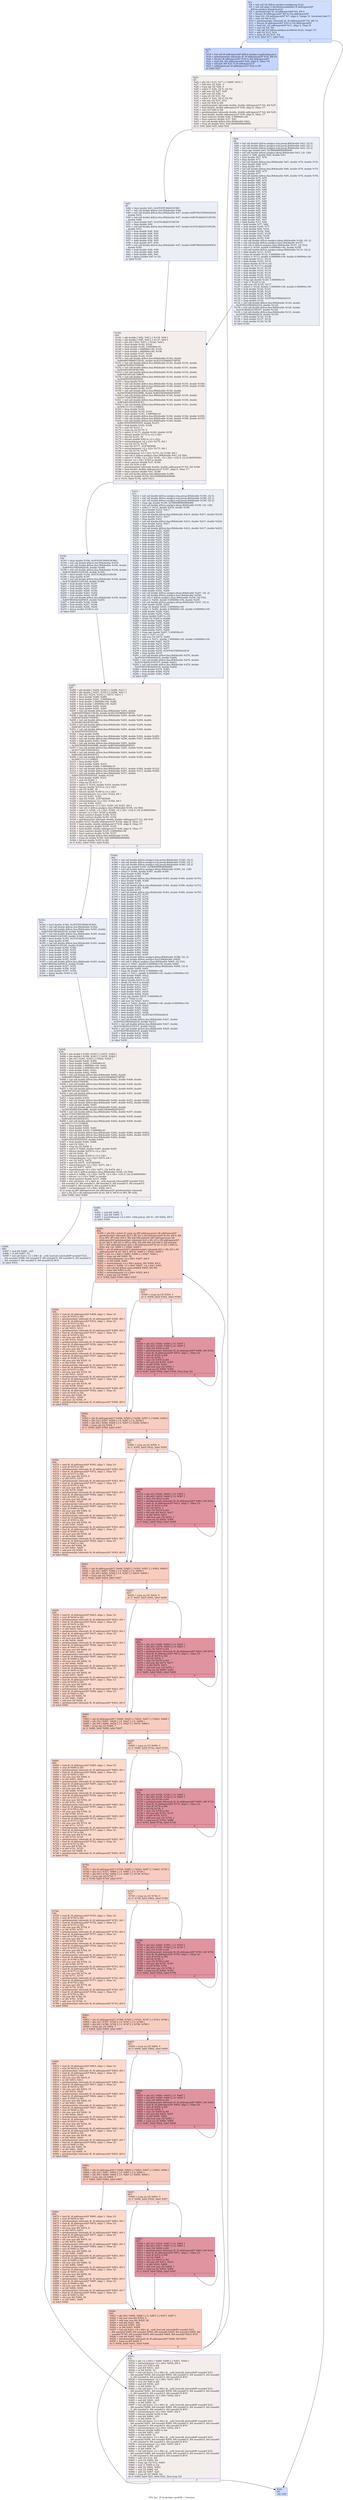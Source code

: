 digraph "CFG for '_Z13calculate_graPdS_i' function" {
	label="CFG for '_Z13calculate_graPdS_i' function";

	Node0x6262180 [shape=record,color="#3d50c3ff", style=filled, fillcolor="#93b5fe70",label="{%3:\l  %4 = tail call i32 @llvm.amdgcn.workgroup.id.x()\l  %5 = tail call align 4 dereferenceable(64) i8 addrspace(4)*\l... @llvm.amdgcn.dispatch.ptr()\l  %6 = getelementptr i8, i8 addrspace(4)* %5, i64 4\l  %7 = bitcast i8 addrspace(4)* %6 to i16 addrspace(4)*\l  %8 = load i16, i16 addrspace(4)* %7, align 4, !range !4, !invariant.load !5\l  %9 = zext i16 %8 to i32\l  %10 = getelementptr inbounds i8, i8 addrspace(4)* %5, i64 12\l  %11 = bitcast i8 addrspace(4)* %10 to i32 addrspace(4)*\l  %12 = load i32, i32 addrspace(4)* %11, align 4, !tbaa !6\l  %13 = mul i32 %4, %9\l  %14 = tail call i32 @llvm.amdgcn.workitem.id.x(), !range !15\l  %15 = add i32 %13, %14\l  %16 = icmp slt i32 %15, %2\l  br i1 %16, label %17, label %24\l|{<s0>T|<s1>F}}"];
	Node0x6262180:s0 -> Node0x6263ad0;
	Node0x6262180:s1 -> Node0x6264480;
	Node0x6263ad0 [shape=record,color="#3d50c3ff", style=filled, fillcolor="#7a9df870",label="{%17:\l17:                                               \l  %18 = tail call i8 addrspace(4)* @llvm.amdgcn.implicitarg.ptr()\l  %19 = getelementptr inbounds i8, i8 addrspace(4)* %18, i64 24\l  %20 = bitcast i8 addrspace(4)* %19 to i64 addrspace(4)*\l  %21 = load i64, i64 addrspace(4)* %20, align 8, !tbaa !16\l  %22 = inttoptr i64 %21 to i8 addrspace(1)*\l  %23 = addrspacecast i8 addrspace(1)* %22 to i8*\l  br label %25\l}"];
	Node0x6263ad0 -> Node0x6264b60;
	Node0x6264480 [shape=record,color="#3d50c3ff", style=filled, fillcolor="#93b5fe70",label="{%24:\l24:                                               \l  ret void\l}"];
	Node0x6264b60 [shape=record,color="#3d50c3ff", style=filled, fillcolor="#e3d9d370",label="{%25:\l25:                                               \l  %26 = phi i32 [ %15, %17 ], [ %968, %931 ]\l  %27 = add nsw i32 %26, -1\l  %28 = icmp sgt i32 %26, 0\l  %29 = select i1 %28, i32 0, i32 %2\l  %30 = add nsw i32 %27, %29\l  %31 = add nsw i32 %26, 1\l  %32 = icmp slt i32 %31, %2\l  %33 = select i1 %32, i32 0, i32 %2\l  %34 = sub nsw i32 %31, %33\l  %35 = sext i32 %30 to i64\l  %36 = getelementptr inbounds double, double addrspace(1)* %0, i64 %35\l  %37 = load double, double addrspace(1)* %36, align 8, !tbaa !17\l  %38 = sext i32 %26 to i64\l  %39 = getelementptr inbounds double, double addrspace(1)* %0, i64 %38\l  %40 = load double, double addrspace(1)* %39, align 8, !tbaa !17\l  %41 = fmul contract double %40, 2.000000e+00\l  %42 = fmul contract double %37, %41\l  %43 = tail call double @llvm.fabs.f64(double %42)\l  %44 = fcmp olt double %43, 0x41D0000000000000\l  br i1 %44, label %45, label %64\l|{<s0>T|<s1>F}}"];
	Node0x6264b60:s0 -> Node0x6266ca0;
	Node0x6264b60:s1 -> Node0x6266d30;
	Node0x6266ca0 [shape=record,color="#3d50c3ff", style=filled, fillcolor="#d1dae970",label="{%45:\l45:                                               \l  %46 = fmul double %43, 0x3FE45F306DC9C883\l  %47 = tail call double @llvm.rint.f64(double %46)\l  %48 = tail call double @llvm.fma.f64(double %47, double 0xBFF921FB54442D18,\l... double %43)\l  %49 = tail call double @llvm.fma.f64(double %47, double 0xBC91A62633145C00,\l... double %48)\l  %50 = fmul double %47, 0x3C91A62633145C00\l  %51 = fneg double %50\l  %52 = tail call double @llvm.fma.f64(double %47, double 0x3C91A62633145C00,\l... double %51)\l  %53 = fsub double %48, %50\l  %54 = fsub double %48, %53\l  %55 = fsub double %54, %50\l  %56 = fsub double %53, %49\l  %57 = fadd double %56, %55\l  %58 = fsub double %57, %52\l  %59 = tail call double @llvm.fma.f64(double %47, double 0xB97B839A252049C0,\l... double %58)\l  %60 = fadd double %49, %59\l  %61 = fsub double %60, %49\l  %62 = fsub double %59, %61\l  %63 = fptosi double %47 to i32\l  br label %140\l}"];
	Node0x6266ca0 -> Node0x6267ef0;
	Node0x6266d30 [shape=record,color="#3d50c3ff", style=filled, fillcolor="#d1dae970",label="{%64:\l64:                                               \l  %65 = tail call double @llvm.amdgcn.trig.preop.f64(double %43, i32 0)\l  %66 = tail call double @llvm.amdgcn.trig.preop.f64(double %43, i32 1)\l  %67 = tail call double @llvm.amdgcn.trig.preop.f64(double %43, i32 2)\l  %68 = fcmp oge double %43, 0x7B00000000000000\l  %69 = tail call double @llvm.amdgcn.ldexp.f64(double %43, i32 -128)\l  %70 = select i1 %68, double %69, double %43\l  %71 = fmul double %67, %70\l  %72 = fneg double %71\l  %73 = tail call double @llvm.fma.f64(double %67, double %70, double %72)\l  %74 = fmul double %66, %70\l  %75 = fneg double %74\l  %76 = tail call double @llvm.fma.f64(double %66, double %70, double %75)\l  %77 = fmul double %65, %70\l  %78 = fneg double %77\l  %79 = tail call double @llvm.fma.f64(double %65, double %70, double %78)\l  %80 = fadd double %74, %79\l  %81 = fsub double %80, %74\l  %82 = fsub double %80, %81\l  %83 = fsub double %79, %81\l  %84 = fsub double %74, %82\l  %85 = fadd double %83, %84\l  %86 = fadd double %71, %76\l  %87 = fsub double %86, %71\l  %88 = fsub double %86, %87\l  %89 = fsub double %76, %87\l  %90 = fsub double %71, %88\l  %91 = fadd double %89, %90\l  %92 = fadd double %86, %85\l  %93 = fsub double %92, %86\l  %94 = fsub double %92, %93\l  %95 = fsub double %85, %93\l  %96 = fsub double %86, %94\l  %97 = fadd double %95, %96\l  %98 = fadd double %91, %97\l  %99 = fadd double %73, %98\l  %100 = fadd double %77, %80\l  %101 = fsub double %100, %77\l  %102 = fsub double %80, %101\l  %103 = fadd double %102, %92\l  %104 = fsub double %103, %102\l  %105 = fsub double %92, %104\l  %106 = fadd double %105, %99\l  %107 = tail call double @llvm.amdgcn.ldexp.f64(double %100, i32 -2)\l  %108 = tail call double @llvm.amdgcn.fract.f64(double %107)\l  %109 = tail call i1 @llvm.amdgcn.class.f64(double %107, i32 516)\l  %110 = select i1 %109, double 0.000000e+00, double %108\l  %111 = tail call double @llvm.amdgcn.ldexp.f64(double %110, i32 2)\l  %112 = fadd double %111, %103\l  %113 = fcmp olt double %112, 0.000000e+00\l  %114 = select i1 %113, double 4.000000e+00, double 0.000000e+00\l  %115 = fadd double %111, %114\l  %116 = fadd double %103, %115\l  %117 = fptosi double %116 to i32\l  %118 = sitofp i32 %117 to double\l  %119 = fsub double %115, %118\l  %120 = fadd double %103, %119\l  %121 = fsub double %120, %119\l  %122 = fsub double %103, %121\l  %123 = fadd double %106, %122\l  %124 = fcmp oge double %120, 5.000000e-01\l  %125 = zext i1 %124 to i32\l  %126 = add nsw i32 %125, %117\l  %127 = select i1 %124, double 1.000000e+00, double 0.000000e+00\l  %128 = fsub double %120, %127\l  %129 = fadd double %128, %123\l  %130 = fsub double %129, %128\l  %131 = fsub double %123, %130\l  %132 = fmul double %129, 0x3FF921FB54442D18\l  %133 = fneg double %132\l  %134 = tail call double @llvm.fma.f64(double %129, double\l... 0x3FF921FB54442D18, double %133)\l  %135 = tail call double @llvm.fma.f64(double %129, double\l... 0x3C91A62633145C07, double %134)\l  %136 = tail call double @llvm.fma.f64(double %131, double\l... 0x3FF921FB54442D18, double %135)\l  %137 = fadd double %132, %136\l  %138 = fsub double %137, %132\l  %139 = fsub double %136, %138\l  br label %140\l}"];
	Node0x6266d30 -> Node0x6267ef0;
	Node0x6267ef0 [shape=record,color="#3d50c3ff", style=filled, fillcolor="#e3d9d370",label="{%140:\l140:                                              \l  %141 = phi double [ %62, %45 ], [ %139, %64 ]\l  %142 = phi double [ %60, %45 ], [ %137, %64 ]\l  %143 = phi i32 [ %63, %45 ], [ %126, %64 ]\l  %144 = fmul double %142, %142\l  %145 = fmul double %144, 5.000000e-01\l  %146 = fsub double 1.000000e+00, %145\l  %147 = fsub double 1.000000e+00, %146\l  %148 = fsub double %147, %145\l  %149 = fmul double %144, %144\l  %150 = tail call double @llvm.fma.f64(double %144, double\l... 0xBDA907DB46CC5E42, double 0x3E21EEB69037AB78)\l  %151 = tail call double @llvm.fma.f64(double %144, double %150, double\l... 0xBE927E4FA17F65F6)\l  %152 = tail call double @llvm.fma.f64(double %144, double %151, double\l... 0x3EFA01A019F4EC90)\l  %153 = tail call double @llvm.fma.f64(double %144, double %152, double\l... 0xBF56C16C16C16967)\l  %154 = tail call double @llvm.fma.f64(double %144, double %153, double\l... 0x3FA5555555555555)\l  %155 = fneg double %141\l  %156 = tail call double @llvm.fma.f64(double %142, double %155, double %148)\l  %157 = tail call double @llvm.fma.f64(double %149, double %154, double %156)\l  %158 = fadd double %146, %157\l  %159 = tail call double @llvm.fma.f64(double %144, double\l... 0x3DE5E0B2F9A43BB8, double 0xBE5AE600B42FDFA7)\l  %160 = tail call double @llvm.fma.f64(double %144, double %159, double\l... 0x3EC71DE3796CDE01)\l  %161 = tail call double @llvm.fma.f64(double %144, double %160, double\l... 0xBF2A01A019E83E5C)\l  %162 = tail call double @llvm.fma.f64(double %144, double %161, double\l... 0x3F81111111110BB3)\l  %163 = fneg double %144\l  %164 = fmul double %142, %163\l  %165 = fmul double %141, 5.000000e-01\l  %166 = tail call double @llvm.fma.f64(double %164, double %162, double %165)\l  %167 = tail call double @llvm.fma.f64(double %144, double %166, double %155)\l  %168 = tail call double @llvm.fma.f64(double %164, double\l... 0xBFC5555555555555, double %167)\l  %169 = fsub double %142, %168\l  %170 = and i32 %143, 1\l  %171 = icmp eq i32 %170, 0\l  %172 = select i1 %171, double %169, double %158\l  %173 = bitcast double %172 to \<2 x i32\>\l  %174 = shl i32 %143, 30\l  %175 = bitcast double %42 to \<2 x i32\>\l  %176 = extractelement \<2 x i32\> %175, i64 1\l  %177 = xor i32 %174, %176\l  %178 = and i32 %177, -2147483648\l  %179 = extractelement \<2 x i32\> %173, i64 1\l  %180 = xor i32 %179, %178\l  %181 = insertelement \<2 x i32\> %173, i32 %180, i64 1\l  %182 = tail call i1 @llvm.amdgcn.class.f64(double %43, i32 504)\l  %183 = select i1 %182, \<2 x i32\> %181, \<2 x i32\> \<i32 0, i32 2146959360\>\l  %184 = bitcast \<2 x i32\> %183 to double\l  %185 = fmul contract double %37, %184\l  %186 = sext i32 %34 to i64\l  %187 = getelementptr inbounds double, double addrspace(1)* %0, i64 %186\l  %188 = load double, double addrspace(1)* %187, align 8, !tbaa !17\l  %189 = fmul contract double %41, %188\l  %190 = tail call double @llvm.fabs.f64(double %189)\l  %191 = fcmp olt double %190, 0x41D0000000000000\l  br i1 %191, label %192, label %211\l|{<s0>T|<s1>F}}"];
	Node0x6267ef0:s0 -> Node0x626efa0;
	Node0x6267ef0:s1 -> Node0x626f030;
	Node0x626efa0 [shape=record,color="#3d50c3ff", style=filled, fillcolor="#d1dae970",label="{%192:\l192:                                              \l  %193 = fmul double %190, 0x3FE45F306DC9C883\l  %194 = tail call double @llvm.rint.f64(double %193)\l  %195 = tail call double @llvm.fma.f64(double %194, double\l... 0xBFF921FB54442D18, double %190)\l  %196 = tail call double @llvm.fma.f64(double %194, double\l... 0xBC91A62633145C00, double %195)\l  %197 = fmul double %194, 0x3C91A62633145C00\l  %198 = fneg double %197\l  %199 = tail call double @llvm.fma.f64(double %194, double\l... 0x3C91A62633145C00, double %198)\l  %200 = fsub double %195, %197\l  %201 = fsub double %195, %200\l  %202 = fsub double %201, %197\l  %203 = fsub double %200, %196\l  %204 = fadd double %203, %202\l  %205 = fsub double %204, %199\l  %206 = tail call double @llvm.fma.f64(double %194, double\l... 0xB97B839A252049C0, double %205)\l  %207 = fadd double %196, %206\l  %208 = fsub double %207, %196\l  %209 = fsub double %206, %208\l  %210 = fptosi double %194 to i32\l  br label %287\l}"];
	Node0x626efa0 -> Node0x626fe30;
	Node0x626f030 [shape=record,color="#3d50c3ff", style=filled, fillcolor="#d1dae970",label="{%211:\l211:                                              \l  %212 = tail call double @llvm.amdgcn.trig.preop.f64(double %190, i32 0)\l  %213 = tail call double @llvm.amdgcn.trig.preop.f64(double %190, i32 1)\l  %214 = tail call double @llvm.amdgcn.trig.preop.f64(double %190, i32 2)\l  %215 = fcmp oge double %190, 0x7B00000000000000\l  %216 = tail call double @llvm.amdgcn.ldexp.f64(double %190, i32 -128)\l  %217 = select i1 %215, double %216, double %190\l  %218 = fmul double %214, %217\l  %219 = fneg double %218\l  %220 = tail call double @llvm.fma.f64(double %214, double %217, double %219)\l  %221 = fmul double %213, %217\l  %222 = fneg double %221\l  %223 = tail call double @llvm.fma.f64(double %213, double %217, double %222)\l  %224 = fmul double %212, %217\l  %225 = fneg double %224\l  %226 = tail call double @llvm.fma.f64(double %212, double %217, double %225)\l  %227 = fadd double %221, %226\l  %228 = fsub double %227, %221\l  %229 = fsub double %227, %228\l  %230 = fsub double %226, %228\l  %231 = fsub double %221, %229\l  %232 = fadd double %230, %231\l  %233 = fadd double %218, %223\l  %234 = fsub double %233, %218\l  %235 = fsub double %233, %234\l  %236 = fsub double %223, %234\l  %237 = fsub double %218, %235\l  %238 = fadd double %236, %237\l  %239 = fadd double %233, %232\l  %240 = fsub double %239, %233\l  %241 = fsub double %239, %240\l  %242 = fsub double %232, %240\l  %243 = fsub double %233, %241\l  %244 = fadd double %242, %243\l  %245 = fadd double %238, %244\l  %246 = fadd double %220, %245\l  %247 = fadd double %224, %227\l  %248 = fsub double %247, %224\l  %249 = fsub double %227, %248\l  %250 = fadd double %249, %239\l  %251 = fsub double %250, %249\l  %252 = fsub double %239, %251\l  %253 = fadd double %252, %246\l  %254 = tail call double @llvm.amdgcn.ldexp.f64(double %247, i32 -2)\l  %255 = tail call double @llvm.amdgcn.fract.f64(double %254)\l  %256 = tail call i1 @llvm.amdgcn.class.f64(double %254, i32 516)\l  %257 = select i1 %256, double 0.000000e+00, double %255\l  %258 = tail call double @llvm.amdgcn.ldexp.f64(double %257, i32 2)\l  %259 = fadd double %258, %250\l  %260 = fcmp olt double %259, 0.000000e+00\l  %261 = select i1 %260, double 4.000000e+00, double 0.000000e+00\l  %262 = fadd double %258, %261\l  %263 = fadd double %250, %262\l  %264 = fptosi double %263 to i32\l  %265 = sitofp i32 %264 to double\l  %266 = fsub double %262, %265\l  %267 = fadd double %250, %266\l  %268 = fsub double %267, %266\l  %269 = fsub double %250, %268\l  %270 = fadd double %253, %269\l  %271 = fcmp oge double %267, 5.000000e-01\l  %272 = zext i1 %271 to i32\l  %273 = add nsw i32 %272, %264\l  %274 = select i1 %271, double 1.000000e+00, double 0.000000e+00\l  %275 = fsub double %267, %274\l  %276 = fadd double %275, %270\l  %277 = fsub double %276, %275\l  %278 = fsub double %270, %277\l  %279 = fmul double %276, 0x3FF921FB54442D18\l  %280 = fneg double %279\l  %281 = tail call double @llvm.fma.f64(double %276, double\l... 0x3FF921FB54442D18, double %280)\l  %282 = tail call double @llvm.fma.f64(double %276, double\l... 0x3C91A62633145C07, double %281)\l  %283 = tail call double @llvm.fma.f64(double %278, double\l... 0x3FF921FB54442D18, double %282)\l  %284 = fadd double %279, %283\l  %285 = fsub double %284, %279\l  %286 = fsub double %283, %285\l  br label %287\l}"];
	Node0x626f030 -> Node0x626fe30;
	Node0x626fe30 [shape=record,color="#3d50c3ff", style=filled, fillcolor="#e3d9d370",label="{%287:\l287:                                              \l  %288 = phi double [ %209, %192 ], [ %286, %211 ]\l  %289 = phi double [ %207, %192 ], [ %284, %211 ]\l  %290 = phi i32 [ %210, %192 ], [ %273, %211 ]\l  %291 = fmul double %289, %289\l  %292 = fmul double %291, 5.000000e-01\l  %293 = fsub double 1.000000e+00, %292\l  %294 = fsub double 1.000000e+00, %293\l  %295 = fsub double %294, %292\l  %296 = fmul double %291, %291\l  %297 = tail call double @llvm.fma.f64(double %291, double\l... 0xBDA907DB46CC5E42, double 0x3E21EEB69037AB78)\l  %298 = tail call double @llvm.fma.f64(double %291, double %297, double\l... 0xBE927E4FA17F65F6)\l  %299 = tail call double @llvm.fma.f64(double %291, double %298, double\l... 0x3EFA01A019F4EC90)\l  %300 = tail call double @llvm.fma.f64(double %291, double %299, double\l... 0xBF56C16C16C16967)\l  %301 = tail call double @llvm.fma.f64(double %291, double %300, double\l... 0x3FA5555555555555)\l  %302 = fneg double %288\l  %303 = tail call double @llvm.fma.f64(double %289, double %302, double %295)\l  %304 = tail call double @llvm.fma.f64(double %296, double %301, double %303)\l  %305 = fadd double %293, %304\l  %306 = tail call double @llvm.fma.f64(double %291, double\l... 0x3DE5E0B2F9A43BB8, double 0xBE5AE600B42FDFA7)\l  %307 = tail call double @llvm.fma.f64(double %291, double %306, double\l... 0x3EC71DE3796CDE01)\l  %308 = tail call double @llvm.fma.f64(double %291, double %307, double\l... 0xBF2A01A019E83E5C)\l  %309 = tail call double @llvm.fma.f64(double %291, double %308, double\l... 0x3F81111111110BB3)\l  %310 = fneg double %291\l  %311 = fmul double %289, %310\l  %312 = fmul double %288, 5.000000e-01\l  %313 = tail call double @llvm.fma.f64(double %311, double %309, double %312)\l  %314 = tail call double @llvm.fma.f64(double %291, double %313, double %302)\l  %315 = tail call double @llvm.fma.f64(double %311, double\l... 0xBFC5555555555555, double %314)\l  %316 = fsub double %289, %315\l  %317 = and i32 %290, 1\l  %318 = icmp eq i32 %317, 0\l  %319 = select i1 %318, double %316, double %305\l  %320 = bitcast double %319 to \<2 x i32\>\l  %321 = shl i32 %290, 30\l  %322 = bitcast double %189 to \<2 x i32\>\l  %323 = extractelement \<2 x i32\> %322, i64 1\l  %324 = xor i32 %321, %323\l  %325 = and i32 %324, -2147483648\l  %326 = extractelement \<2 x i32\> %320, i64 1\l  %327 = xor i32 %326, %325\l  %328 = insertelement \<2 x i32\> %320, i32 %327, i64 1\l  %329 = tail call i1 @llvm.amdgcn.class.f64(double %190, i32 504)\l  %330 = select i1 %329, \<2 x i32\> %328, \<2 x i32\> \<i32 0, i32 2146959360\>\l  %331 = bitcast \<2 x i32\> %330 to double\l  %332 = fmul contract double %188, %331\l  %333 = fadd contract double %185, %332\l  %334 = getelementptr inbounds double, double addrspace(1)* %1, i64 %38\l  store double %333, double addrspace(1)* %334, align 8, !tbaa !17\l  %335 = load double, double addrspace(1)* %39, align 8, !tbaa !17\l  %336 = fmul contract double %335, %335\l  %337 = load double, double addrspace(1)* %36, align 8, !tbaa !17\l  %338 = fmul contract double %335, 2.000000e+00\l  %339 = fmul contract double %338, %337\l  %340 = tail call double @llvm.fabs.f64(double %339)\l  %341 = fcmp olt double %340, 0x41D0000000000000\l  %342 = bitcast double %333 to i64\l  br i1 %341, label %343, label %362\l|{<s0>T|<s1>F}}"];
	Node0x626fe30:s0 -> Node0x6276250;
	Node0x626fe30:s1 -> Node0x62762a0;
	Node0x6276250 [shape=record,color="#3d50c3ff", style=filled, fillcolor="#d1dae970",label="{%343:\l343:                                              \l  %344 = fmul double %340, 0x3FE45F306DC9C883\l  %345 = tail call double @llvm.rint.f64(double %344)\l  %346 = tail call double @llvm.fma.f64(double %345, double\l... 0xBFF921FB54442D18, double %340)\l  %347 = tail call double @llvm.fma.f64(double %345, double\l... 0xBC91A62633145C00, double %346)\l  %348 = fmul double %345, 0x3C91A62633145C00\l  %349 = fneg double %348\l  %350 = tail call double @llvm.fma.f64(double %345, double\l... 0x3C91A62633145C00, double %349)\l  %351 = fsub double %346, %348\l  %352 = fsub double %346, %351\l  %353 = fsub double %352, %348\l  %354 = fsub double %351, %347\l  %355 = fadd double %354, %353\l  %356 = fsub double %355, %350\l  %357 = tail call double @llvm.fma.f64(double %345, double\l... 0xB97B839A252049C0, double %356)\l  %358 = fadd double %347, %357\l  %359 = fsub double %358, %347\l  %360 = fsub double %357, %359\l  %361 = fptosi double %345 to i32\l  br label %438\l}"];
	Node0x6276250 -> Node0x6277060;
	Node0x62762a0 [shape=record,color="#3d50c3ff", style=filled, fillcolor="#d1dae970",label="{%362:\l362:                                              \l  %363 = tail call double @llvm.amdgcn.trig.preop.f64(double %340, i32 0)\l  %364 = tail call double @llvm.amdgcn.trig.preop.f64(double %340, i32 1)\l  %365 = tail call double @llvm.amdgcn.trig.preop.f64(double %340, i32 2)\l  %366 = fcmp oge double %340, 0x7B00000000000000\l  %367 = tail call double @llvm.amdgcn.ldexp.f64(double %340, i32 -128)\l  %368 = select i1 %366, double %367, double %340\l  %369 = fmul double %365, %368\l  %370 = fneg double %369\l  %371 = tail call double @llvm.fma.f64(double %365, double %368, double %370)\l  %372 = fmul double %364, %368\l  %373 = fneg double %372\l  %374 = tail call double @llvm.fma.f64(double %364, double %368, double %373)\l  %375 = fmul double %363, %368\l  %376 = fneg double %375\l  %377 = tail call double @llvm.fma.f64(double %363, double %368, double %376)\l  %378 = fadd double %372, %377\l  %379 = fsub double %378, %372\l  %380 = fsub double %378, %379\l  %381 = fsub double %377, %379\l  %382 = fsub double %372, %380\l  %383 = fadd double %381, %382\l  %384 = fadd double %369, %374\l  %385 = fsub double %384, %369\l  %386 = fsub double %384, %385\l  %387 = fsub double %374, %385\l  %388 = fsub double %369, %386\l  %389 = fadd double %387, %388\l  %390 = fadd double %384, %383\l  %391 = fsub double %390, %384\l  %392 = fsub double %390, %391\l  %393 = fsub double %383, %391\l  %394 = fsub double %384, %392\l  %395 = fadd double %393, %394\l  %396 = fadd double %389, %395\l  %397 = fadd double %371, %396\l  %398 = fadd double %375, %378\l  %399 = fsub double %398, %375\l  %400 = fsub double %378, %399\l  %401 = fadd double %400, %390\l  %402 = fsub double %401, %400\l  %403 = fsub double %390, %402\l  %404 = fadd double %403, %397\l  %405 = tail call double @llvm.amdgcn.ldexp.f64(double %398, i32 -2)\l  %406 = tail call double @llvm.amdgcn.fract.f64(double %405)\l  %407 = tail call i1 @llvm.amdgcn.class.f64(double %405, i32 516)\l  %408 = select i1 %407, double 0.000000e+00, double %406\l  %409 = tail call double @llvm.amdgcn.ldexp.f64(double %408, i32 2)\l  %410 = fadd double %409, %401\l  %411 = fcmp olt double %410, 0.000000e+00\l  %412 = select i1 %411, double 4.000000e+00, double 0.000000e+00\l  %413 = fadd double %409, %412\l  %414 = fadd double %401, %413\l  %415 = fptosi double %414 to i32\l  %416 = sitofp i32 %415 to double\l  %417 = fsub double %413, %416\l  %418 = fadd double %401, %417\l  %419 = fsub double %418, %417\l  %420 = fsub double %401, %419\l  %421 = fadd double %404, %420\l  %422 = fcmp oge double %418, 5.000000e-01\l  %423 = zext i1 %422 to i32\l  %424 = add nsw i32 %423, %415\l  %425 = select i1 %422, double 1.000000e+00, double 0.000000e+00\l  %426 = fsub double %418, %425\l  %427 = fadd double %426, %421\l  %428 = fsub double %427, %426\l  %429 = fsub double %421, %428\l  %430 = fmul double %427, 0x3FF921FB54442D18\l  %431 = fneg double %430\l  %432 = tail call double @llvm.fma.f64(double %427, double\l... 0x3FF921FB54442D18, double %431)\l  %433 = tail call double @llvm.fma.f64(double %427, double\l... 0x3C91A62633145C07, double %432)\l  %434 = tail call double @llvm.fma.f64(double %429, double\l... 0x3FF921FB54442D18, double %433)\l  %435 = fadd double %430, %434\l  %436 = fsub double %435, %430\l  %437 = fsub double %434, %436\l  br label %438\l}"];
	Node0x62762a0 -> Node0x6277060;
	Node0x6277060 [shape=record,color="#3d50c3ff", style=filled, fillcolor="#e3d9d370",label="{%438:\l438:                                              \l  %439 = phi double [ %360, %343 ], [ %437, %362 ]\l  %440 = phi double [ %358, %343 ], [ %435, %362 ]\l  %441 = phi i32 [ %361, %343 ], [ %424, %362 ]\l  %442 = fmul double %440, %440\l  %443 = fmul double %442, 5.000000e-01\l  %444 = fsub double 1.000000e+00, %443\l  %445 = fsub double 1.000000e+00, %444\l  %446 = fsub double %445, %443\l  %447 = fmul double %442, %442\l  %448 = tail call double @llvm.fma.f64(double %442, double\l... 0xBDA907DB46CC5E42, double 0x3E21EEB69037AB78)\l  %449 = tail call double @llvm.fma.f64(double %442, double %448, double\l... 0xBE927E4FA17F65F6)\l  %450 = tail call double @llvm.fma.f64(double %442, double %449, double\l... 0x3EFA01A019F4EC90)\l  %451 = tail call double @llvm.fma.f64(double %442, double %450, double\l... 0xBF56C16C16C16967)\l  %452 = tail call double @llvm.fma.f64(double %442, double %451, double\l... 0x3FA5555555555555)\l  %453 = fneg double %439\l  %454 = tail call double @llvm.fma.f64(double %440, double %453, double %446)\l  %455 = tail call double @llvm.fma.f64(double %447, double %452, double %454)\l  %456 = fadd double %444, %455\l  %457 = tail call double @llvm.fma.f64(double %442, double\l... 0x3DE5E0B2F9A43BB8, double 0xBE5AE600B42FDFA7)\l  %458 = tail call double @llvm.fma.f64(double %442, double %457, double\l... 0x3EC71DE3796CDE01)\l  %459 = tail call double @llvm.fma.f64(double %442, double %458, double\l... 0xBF2A01A019E83E5C)\l  %460 = tail call double @llvm.fma.f64(double %442, double %459, double\l... 0x3F81111111110BB3)\l  %461 = fneg double %442\l  %462 = fmul double %440, %461\l  %463 = fmul double %439, 5.000000e-01\l  %464 = tail call double @llvm.fma.f64(double %462, double %460, double %463)\l  %465 = tail call double @llvm.fma.f64(double %442, double %464, double %453)\l  %466 = tail call double @llvm.fma.f64(double %462, double\l... 0xBFC5555555555555, double %465)\l  %467 = fsub double %440, %466\l  %468 = and i32 %441, 1\l  %469 = icmp eq i32 %468, 0\l  %470 = select i1 %469, double %467, double %456\l  %471 = bitcast double %470 to \<2 x i32\>\l  %472 = shl i32 %441, 30\l  %473 = bitcast double %339 to \<2 x i32\>\l  %474 = extractelement \<2 x i32\> %473, i64 1\l  %475 = xor i32 %472, %474\l  %476 = and i32 %475, -2147483648\l  %477 = extractelement \<2 x i32\> %471, i64 1\l  %478 = xor i32 %477, %476\l  %479 = insertelement \<2 x i32\> %471, i32 %478, i64 1\l  %480 = tail call i1 @llvm.amdgcn.class.f64(double %340, i32 504)\l  %481 = select i1 %480, \<2 x i32\> %479, \<2 x i32\> \<i32 0, i32 2146959360\>\l  %482 = bitcast \<2 x i32\> %481 to double\l  %483 = fmul contract double %337, %482\l  %484 = tail call fastcc \<2 x i64\> @__ockl_hostcall_internal(i8* noundef %23,\l... i64 noundef 33, i64 noundef 0, i64 noundef 0, i64 noundef 0, i64 noundef 0,\l... i64 noundef 0, i64 noundef 0, i64 noundef 0) #10\l  %485 = extractelement \<2 x i64\> %484, i64 0\l  br i1 icmp eq (i8* addrspacecast (i8 addrspace(4)* getelementptr inbounds\l... ([23 x i8], [23 x i8] addrspace(4)* @.str, i64 0, i64 0) to i8*), i8* null),\l... label %486, label %490\l|{<s0>T|<s1>F}}"];
	Node0x6277060:s0 -> Node0x627c700;
	Node0x6277060:s1 -> Node0x627d0f0;
	Node0x627c700 [shape=record,color="#3d50c3ff", style=filled, fillcolor="#d1dae970",label="{%486:\l486:                                              \l  %487 = and i64 %485, -225\l  %488 = or i64 %487, 32\l  %489 = tail call fastcc \<2 x i64\> @__ockl_hostcall_internal(i8* noundef %23,\l... i64 noundef %488, i64 noundef 0, i64 noundef 0, i64 noundef 0, i64 noundef 0,\l... i64 noundef 0, i64 noundef 0, i64 noundef 0) #10\l  br label %931\l}"];
	Node0x627c700 -> Node0x6264cb0;
	Node0x627d0f0 [shape=record,color="#3d50c3ff", style=filled, fillcolor="#d1dae970",label="{%490:\l490:                                              \l  %491 = and i64 %485, 2\l  %492 = and i64 %485, -3\l  %493 = insertelement \<2 x i64\> \<i64 poison, i64 0\>, i64 %492, i64 0\l  br label %494\l}"];
	Node0x627d0f0 -> Node0x627dec0;
	Node0x627dec0 [shape=record,color="#3d50c3ff", style=filled, fillcolor="#f08b6e70",label="{%494:\l494:                                              \l  %495 = phi i64 [ select (i1 icmp eq (i8* addrspacecast (i8 addrspace(4)*\l... getelementptr inbounds ([23 x i8], [23 x i8] addrspace(4)* @.str, i64 0, i64\l... 0) to i8*), i8* null), i64 0, i64 add (i64 ptrtoint (i8* addrspacecast (i8\l... addrspace(4)* getelementptr inbounds ([23 x i8], [23 x i8] addrspace(4)*\l... @.str, i64 0, i64 22) to i8*) to i64), i64 add (i64 sub (i64 0, i64 ptrtoint\l... ([23 x i8]* addrspacecast ([23 x i8] addrspace(4)* @.str to [23 x i8]*) to\l... i64)), i64 1))), %490 ], [ %928, %920 ]\l  %496 = phi i8 addrspace(4)* [ getelementptr inbounds ([23 x i8], [23 x i8]\l... addrspace(4)* @.str, i64 0, i64 0), %490 ], [ %929, %920 ]\l  %497 = phi \<2 x i64\> [ %493, %490 ], [ %927, %920 ]\l  %498 = icmp ugt i64 %495, 56\l  %499 = extractelement \<2 x i64\> %497, i64 0\l  %500 = or i64 %499, %491\l  %501 = insertelement \<2 x i64\> poison, i64 %500, i64 0\l  %502 = select i1 %498, \<2 x i64\> %497, \<2 x i64\> %501\l  %503 = tail call i64 @llvm.umin.i64(i64 %495, i64 56)\l  %504 = trunc i64 %503 to i32\l  %505 = extractelement \<2 x i64\> %502, i64 0\l  %506 = icmp ugt i32 %504, 7\l  br i1 %506, label %509, label %507\l|{<s0>T|<s1>F}}"];
	Node0x627dec0:s0 -> Node0x627ee00;
	Node0x627dec0:s1 -> Node0x627ee90;
	Node0x627ee90 [shape=record,color="#3d50c3ff", style=filled, fillcolor="#f7a88970",label="{%507:\l507:                                              \l  %508 = icmp eq i32 %504, 0\l  br i1 %508, label %562, label %549\l|{<s0>T|<s1>F}}"];
	Node0x627ee90:s0 -> Node0x627f060;
	Node0x627ee90:s1 -> Node0x627f0b0;
	Node0x627ee00 [shape=record,color="#3d50c3ff", style=filled, fillcolor="#f7a88970",label="{%509:\l509:                                              \l  %510 = load i8, i8 addrspace(4)* %496, align 1, !tbaa !21\l  %511 = zext i8 %510 to i64\l  %512 = getelementptr inbounds i8, i8 addrspace(4)* %496, i64 1\l  %513 = load i8, i8 addrspace(4)* %512, align 1, !tbaa !21\l  %514 = zext i8 %513 to i64\l  %515 = shl nuw nsw i64 %514, 8\l  %516 = or i64 %515, %511\l  %517 = getelementptr inbounds i8, i8 addrspace(4)* %496, i64 2\l  %518 = load i8, i8 addrspace(4)* %517, align 1, !tbaa !21\l  %519 = zext i8 %518 to i64\l  %520 = shl nuw nsw i64 %519, 16\l  %521 = or i64 %516, %520\l  %522 = getelementptr inbounds i8, i8 addrspace(4)* %496, i64 3\l  %523 = load i8, i8 addrspace(4)* %522, align 1, !tbaa !21\l  %524 = zext i8 %523 to i64\l  %525 = shl nuw nsw i64 %524, 24\l  %526 = or i64 %521, %525\l  %527 = getelementptr inbounds i8, i8 addrspace(4)* %496, i64 4\l  %528 = load i8, i8 addrspace(4)* %527, align 1, !tbaa !21\l  %529 = zext i8 %528 to i64\l  %530 = shl nuw nsw i64 %529, 32\l  %531 = or i64 %526, %530\l  %532 = getelementptr inbounds i8, i8 addrspace(4)* %496, i64 5\l  %533 = load i8, i8 addrspace(4)* %532, align 1, !tbaa !21\l  %534 = zext i8 %533 to i64\l  %535 = shl nuw nsw i64 %534, 40\l  %536 = or i64 %531, %535\l  %537 = getelementptr inbounds i8, i8 addrspace(4)* %496, i64 6\l  %538 = load i8, i8 addrspace(4)* %537, align 1, !tbaa !21\l  %539 = zext i8 %538 to i64\l  %540 = shl nuw nsw i64 %539, 48\l  %541 = or i64 %536, %540\l  %542 = getelementptr inbounds i8, i8 addrspace(4)* %496, i64 7\l  %543 = load i8, i8 addrspace(4)* %542, align 1, !tbaa !21\l  %544 = zext i8 %543 to i64\l  %545 = shl nuw i64 %544, 56\l  %546 = or i64 %541, %545\l  %547 = add nsw i32 %504, -8\l  %548 = getelementptr inbounds i8, i8 addrspace(4)* %496, i64 8\l  br label %562\l}"];
	Node0x627ee00 -> Node0x627f060;
	Node0x627f0b0 [shape=record,color="#b70d28ff", style=filled, fillcolor="#b70d2870",label="{%549:\l549:                                              \l  %550 = phi i32 [ %560, %549 ], [ 0, %507 ]\l  %551 = phi i64 [ %559, %549 ], [ 0, %507 ]\l  %552 = zext i32 %550 to i64\l  %553 = getelementptr inbounds i8, i8 addrspace(4)* %496, i64 %552\l  %554 = load i8, i8 addrspace(4)* %553, align 1, !tbaa !21\l  %555 = zext i8 %554 to i64\l  %556 = shl i32 %550, 3\l  %557 = zext i32 %556 to i64\l  %558 = shl nuw i64 %555, %557\l  %559 = or i64 %558, %551\l  %560 = add nuw nsw i32 %550, 1\l  %561 = icmp eq i32 %560, %504\l  br i1 %561, label %562, label %549, !llvm.loop !22\l|{<s0>T|<s1>F}}"];
	Node0x627f0b0:s0 -> Node0x627f060;
	Node0x627f0b0:s1 -> Node0x627f0b0;
	Node0x627f060 [shape=record,color="#3d50c3ff", style=filled, fillcolor="#f08b6e70",label="{%562:\l562:                                              \l  %563 = phi i8 addrspace(4)* [ %548, %509 ], [ %496, %507 ], [ %496, %549 ]\l  %564 = phi i32 [ %547, %509 ], [ 0, %507 ], [ 0, %549 ]\l  %565 = phi i64 [ %546, %509 ], [ 0, %507 ], [ %559, %549 ]\l  %566 = icmp ugt i32 %564, 7\l  br i1 %566, label %569, label %567\l|{<s0>T|<s1>F}}"];
	Node0x627f060:s0 -> Node0x6282b70;
	Node0x627f060:s1 -> Node0x6282bc0;
	Node0x6282bc0 [shape=record,color="#3d50c3ff", style=filled, fillcolor="#f7a88970",label="{%567:\l567:                                              \l  %568 = icmp eq i32 %564, 0\l  br i1 %568, label %622, label %609\l|{<s0>T|<s1>F}}"];
	Node0x6282bc0:s0 -> Node0x6282d90;
	Node0x6282bc0:s1 -> Node0x6282de0;
	Node0x6282b70 [shape=record,color="#3d50c3ff", style=filled, fillcolor="#f7a88970",label="{%569:\l569:                                              \l  %570 = load i8, i8 addrspace(4)* %563, align 1, !tbaa !21\l  %571 = zext i8 %570 to i64\l  %572 = getelementptr inbounds i8, i8 addrspace(4)* %563, i64 1\l  %573 = load i8, i8 addrspace(4)* %572, align 1, !tbaa !21\l  %574 = zext i8 %573 to i64\l  %575 = shl nuw nsw i64 %574, 8\l  %576 = or i64 %575, %571\l  %577 = getelementptr inbounds i8, i8 addrspace(4)* %563, i64 2\l  %578 = load i8, i8 addrspace(4)* %577, align 1, !tbaa !21\l  %579 = zext i8 %578 to i64\l  %580 = shl nuw nsw i64 %579, 16\l  %581 = or i64 %576, %580\l  %582 = getelementptr inbounds i8, i8 addrspace(4)* %563, i64 3\l  %583 = load i8, i8 addrspace(4)* %582, align 1, !tbaa !21\l  %584 = zext i8 %583 to i64\l  %585 = shl nuw nsw i64 %584, 24\l  %586 = or i64 %581, %585\l  %587 = getelementptr inbounds i8, i8 addrspace(4)* %563, i64 4\l  %588 = load i8, i8 addrspace(4)* %587, align 1, !tbaa !21\l  %589 = zext i8 %588 to i64\l  %590 = shl nuw nsw i64 %589, 32\l  %591 = or i64 %586, %590\l  %592 = getelementptr inbounds i8, i8 addrspace(4)* %563, i64 5\l  %593 = load i8, i8 addrspace(4)* %592, align 1, !tbaa !21\l  %594 = zext i8 %593 to i64\l  %595 = shl nuw nsw i64 %594, 40\l  %596 = or i64 %591, %595\l  %597 = getelementptr inbounds i8, i8 addrspace(4)* %563, i64 6\l  %598 = load i8, i8 addrspace(4)* %597, align 1, !tbaa !21\l  %599 = zext i8 %598 to i64\l  %600 = shl nuw nsw i64 %599, 48\l  %601 = or i64 %596, %600\l  %602 = getelementptr inbounds i8, i8 addrspace(4)* %563, i64 7\l  %603 = load i8, i8 addrspace(4)* %602, align 1, !tbaa !21\l  %604 = zext i8 %603 to i64\l  %605 = shl nuw i64 %604, 56\l  %606 = or i64 %601, %605\l  %607 = add nsw i32 %564, -8\l  %608 = getelementptr inbounds i8, i8 addrspace(4)* %563, i64 8\l  br label %622\l}"];
	Node0x6282b70 -> Node0x6282d90;
	Node0x6282de0 [shape=record,color="#b70d28ff", style=filled, fillcolor="#b70d2870",label="{%609:\l609:                                              \l  %610 = phi i32 [ %620, %609 ], [ 0, %567 ]\l  %611 = phi i64 [ %619, %609 ], [ 0, %567 ]\l  %612 = zext i32 %610 to i64\l  %613 = getelementptr inbounds i8, i8 addrspace(4)* %563, i64 %612\l  %614 = load i8, i8 addrspace(4)* %613, align 1, !tbaa !21\l  %615 = zext i8 %614 to i64\l  %616 = shl i32 %610, 3\l  %617 = zext i32 %616 to i64\l  %618 = shl nuw i64 %615, %617\l  %619 = or i64 %618, %611\l  %620 = add nuw nsw i32 %610, 1\l  %621 = icmp eq i32 %620, %564\l  br i1 %621, label %622, label %609\l|{<s0>T|<s1>F}}"];
	Node0x6282de0:s0 -> Node0x6282d90;
	Node0x6282de0:s1 -> Node0x6282de0;
	Node0x6282d90 [shape=record,color="#3d50c3ff", style=filled, fillcolor="#f08b6e70",label="{%622:\l622:                                              \l  %623 = phi i8 addrspace(4)* [ %608, %569 ], [ %563, %567 ], [ %563, %609 ]\l  %624 = phi i32 [ %607, %569 ], [ 0, %567 ], [ 0, %609 ]\l  %625 = phi i64 [ %606, %569 ], [ 0, %567 ], [ %619, %609 ]\l  %626 = icmp ugt i32 %624, 7\l  br i1 %626, label %629, label %627\l|{<s0>T|<s1>F}}"];
	Node0x6282d90:s0 -> Node0x6284e70;
	Node0x6282d90:s1 -> Node0x6284ec0;
	Node0x6284ec0 [shape=record,color="#3d50c3ff", style=filled, fillcolor="#f7a88970",label="{%627:\l627:                                              \l  %628 = icmp eq i32 %624, 0\l  br i1 %628, label %682, label %669\l|{<s0>T|<s1>F}}"];
	Node0x6284ec0:s0 -> Node0x6285050;
	Node0x6284ec0:s1 -> Node0x62850a0;
	Node0x6284e70 [shape=record,color="#3d50c3ff", style=filled, fillcolor="#f7a88970",label="{%629:\l629:                                              \l  %630 = load i8, i8 addrspace(4)* %623, align 1, !tbaa !21\l  %631 = zext i8 %630 to i64\l  %632 = getelementptr inbounds i8, i8 addrspace(4)* %623, i64 1\l  %633 = load i8, i8 addrspace(4)* %632, align 1, !tbaa !21\l  %634 = zext i8 %633 to i64\l  %635 = shl nuw nsw i64 %634, 8\l  %636 = or i64 %635, %631\l  %637 = getelementptr inbounds i8, i8 addrspace(4)* %623, i64 2\l  %638 = load i8, i8 addrspace(4)* %637, align 1, !tbaa !21\l  %639 = zext i8 %638 to i64\l  %640 = shl nuw nsw i64 %639, 16\l  %641 = or i64 %636, %640\l  %642 = getelementptr inbounds i8, i8 addrspace(4)* %623, i64 3\l  %643 = load i8, i8 addrspace(4)* %642, align 1, !tbaa !21\l  %644 = zext i8 %643 to i64\l  %645 = shl nuw nsw i64 %644, 24\l  %646 = or i64 %641, %645\l  %647 = getelementptr inbounds i8, i8 addrspace(4)* %623, i64 4\l  %648 = load i8, i8 addrspace(4)* %647, align 1, !tbaa !21\l  %649 = zext i8 %648 to i64\l  %650 = shl nuw nsw i64 %649, 32\l  %651 = or i64 %646, %650\l  %652 = getelementptr inbounds i8, i8 addrspace(4)* %623, i64 5\l  %653 = load i8, i8 addrspace(4)* %652, align 1, !tbaa !21\l  %654 = zext i8 %653 to i64\l  %655 = shl nuw nsw i64 %654, 40\l  %656 = or i64 %651, %655\l  %657 = getelementptr inbounds i8, i8 addrspace(4)* %623, i64 6\l  %658 = load i8, i8 addrspace(4)* %657, align 1, !tbaa !21\l  %659 = zext i8 %658 to i64\l  %660 = shl nuw nsw i64 %659, 48\l  %661 = or i64 %656, %660\l  %662 = getelementptr inbounds i8, i8 addrspace(4)* %623, i64 7\l  %663 = load i8, i8 addrspace(4)* %662, align 1, !tbaa !21\l  %664 = zext i8 %663 to i64\l  %665 = shl nuw i64 %664, 56\l  %666 = or i64 %661, %665\l  %667 = add nsw i32 %624, -8\l  %668 = getelementptr inbounds i8, i8 addrspace(4)* %623, i64 8\l  br label %682\l}"];
	Node0x6284e70 -> Node0x6285050;
	Node0x62850a0 [shape=record,color="#b70d28ff", style=filled, fillcolor="#b70d2870",label="{%669:\l669:                                              \l  %670 = phi i32 [ %680, %669 ], [ 0, %627 ]\l  %671 = phi i64 [ %679, %669 ], [ 0, %627 ]\l  %672 = zext i32 %670 to i64\l  %673 = getelementptr inbounds i8, i8 addrspace(4)* %623, i64 %672\l  %674 = load i8, i8 addrspace(4)* %673, align 1, !tbaa !21\l  %675 = zext i8 %674 to i64\l  %676 = shl i32 %670, 3\l  %677 = zext i32 %676 to i64\l  %678 = shl nuw i64 %675, %677\l  %679 = or i64 %678, %671\l  %680 = add nuw nsw i32 %670, 1\l  %681 = icmp eq i32 %680, %624\l  br i1 %681, label %682, label %669\l|{<s0>T|<s1>F}}"];
	Node0x62850a0:s0 -> Node0x6285050;
	Node0x62850a0:s1 -> Node0x62850a0;
	Node0x6285050 [shape=record,color="#3d50c3ff", style=filled, fillcolor="#f08b6e70",label="{%682:\l682:                                              \l  %683 = phi i8 addrspace(4)* [ %668, %629 ], [ %623, %627 ], [ %623, %669 ]\l  %684 = phi i32 [ %667, %629 ], [ 0, %627 ], [ 0, %669 ]\l  %685 = phi i64 [ %666, %629 ], [ 0, %627 ], [ %679, %669 ]\l  %686 = icmp ugt i32 %684, 7\l  br i1 %686, label %689, label %687\l|{<s0>T|<s1>F}}"];
	Node0x6285050:s0 -> Node0x62870c0;
	Node0x6285050:s1 -> Node0x6287110;
	Node0x6287110 [shape=record,color="#3d50c3ff", style=filled, fillcolor="#f7a88970",label="{%687:\l687:                                              \l  %688 = icmp eq i32 %684, 0\l  br i1 %688, label %742, label %729\l|{<s0>T|<s1>F}}"];
	Node0x6287110:s0 -> Node0x62872a0;
	Node0x6287110:s1 -> Node0x62872f0;
	Node0x62870c0 [shape=record,color="#3d50c3ff", style=filled, fillcolor="#f7a88970",label="{%689:\l689:                                              \l  %690 = load i8, i8 addrspace(4)* %683, align 1, !tbaa !21\l  %691 = zext i8 %690 to i64\l  %692 = getelementptr inbounds i8, i8 addrspace(4)* %683, i64 1\l  %693 = load i8, i8 addrspace(4)* %692, align 1, !tbaa !21\l  %694 = zext i8 %693 to i64\l  %695 = shl nuw nsw i64 %694, 8\l  %696 = or i64 %695, %691\l  %697 = getelementptr inbounds i8, i8 addrspace(4)* %683, i64 2\l  %698 = load i8, i8 addrspace(4)* %697, align 1, !tbaa !21\l  %699 = zext i8 %698 to i64\l  %700 = shl nuw nsw i64 %699, 16\l  %701 = or i64 %696, %700\l  %702 = getelementptr inbounds i8, i8 addrspace(4)* %683, i64 3\l  %703 = load i8, i8 addrspace(4)* %702, align 1, !tbaa !21\l  %704 = zext i8 %703 to i64\l  %705 = shl nuw nsw i64 %704, 24\l  %706 = or i64 %701, %705\l  %707 = getelementptr inbounds i8, i8 addrspace(4)* %683, i64 4\l  %708 = load i8, i8 addrspace(4)* %707, align 1, !tbaa !21\l  %709 = zext i8 %708 to i64\l  %710 = shl nuw nsw i64 %709, 32\l  %711 = or i64 %706, %710\l  %712 = getelementptr inbounds i8, i8 addrspace(4)* %683, i64 5\l  %713 = load i8, i8 addrspace(4)* %712, align 1, !tbaa !21\l  %714 = zext i8 %713 to i64\l  %715 = shl nuw nsw i64 %714, 40\l  %716 = or i64 %711, %715\l  %717 = getelementptr inbounds i8, i8 addrspace(4)* %683, i64 6\l  %718 = load i8, i8 addrspace(4)* %717, align 1, !tbaa !21\l  %719 = zext i8 %718 to i64\l  %720 = shl nuw nsw i64 %719, 48\l  %721 = or i64 %716, %720\l  %722 = getelementptr inbounds i8, i8 addrspace(4)* %683, i64 7\l  %723 = load i8, i8 addrspace(4)* %722, align 1, !tbaa !21\l  %724 = zext i8 %723 to i64\l  %725 = shl nuw i64 %724, 56\l  %726 = or i64 %721, %725\l  %727 = add nsw i32 %684, -8\l  %728 = getelementptr inbounds i8, i8 addrspace(4)* %683, i64 8\l  br label %742\l}"];
	Node0x62870c0 -> Node0x62872a0;
	Node0x62872f0 [shape=record,color="#b70d28ff", style=filled, fillcolor="#b70d2870",label="{%729:\l729:                                              \l  %730 = phi i32 [ %740, %729 ], [ 0, %687 ]\l  %731 = phi i64 [ %739, %729 ], [ 0, %687 ]\l  %732 = zext i32 %730 to i64\l  %733 = getelementptr inbounds i8, i8 addrspace(4)* %683, i64 %732\l  %734 = load i8, i8 addrspace(4)* %733, align 1, !tbaa !21\l  %735 = zext i8 %734 to i64\l  %736 = shl i32 %730, 3\l  %737 = zext i32 %736 to i64\l  %738 = shl nuw i64 %735, %737\l  %739 = or i64 %738, %731\l  %740 = add nuw nsw i32 %730, 1\l  %741 = icmp eq i32 %740, %684\l  br i1 %741, label %742, label %729\l|{<s0>T|<s1>F}}"];
	Node0x62872f0:s0 -> Node0x62872a0;
	Node0x62872f0:s1 -> Node0x62872f0;
	Node0x62872a0 [shape=record,color="#3d50c3ff", style=filled, fillcolor="#f08b6e70",label="{%742:\l742:                                              \l  %743 = phi i8 addrspace(4)* [ %728, %689 ], [ %683, %687 ], [ %683, %729 ]\l  %744 = phi i32 [ %727, %689 ], [ 0, %687 ], [ 0, %729 ]\l  %745 = phi i64 [ %726, %689 ], [ 0, %687 ], [ %739, %729 ]\l  %746 = icmp ugt i32 %744, 7\l  br i1 %746, label %749, label %747\l|{<s0>T|<s1>F}}"];
	Node0x62872a0:s0 -> Node0x6289310;
	Node0x62872a0:s1 -> Node0x6289360;
	Node0x6289360 [shape=record,color="#3d50c3ff", style=filled, fillcolor="#f7a88970",label="{%747:\l747:                                              \l  %748 = icmp eq i32 %744, 0\l  br i1 %748, label %802, label %789\l|{<s0>T|<s1>F}}"];
	Node0x6289360:s0 -> Node0x62894f0;
	Node0x6289360:s1 -> Node0x6289540;
	Node0x6289310 [shape=record,color="#3d50c3ff", style=filled, fillcolor="#f7a88970",label="{%749:\l749:                                              \l  %750 = load i8, i8 addrspace(4)* %743, align 1, !tbaa !21\l  %751 = zext i8 %750 to i64\l  %752 = getelementptr inbounds i8, i8 addrspace(4)* %743, i64 1\l  %753 = load i8, i8 addrspace(4)* %752, align 1, !tbaa !21\l  %754 = zext i8 %753 to i64\l  %755 = shl nuw nsw i64 %754, 8\l  %756 = or i64 %755, %751\l  %757 = getelementptr inbounds i8, i8 addrspace(4)* %743, i64 2\l  %758 = load i8, i8 addrspace(4)* %757, align 1, !tbaa !21\l  %759 = zext i8 %758 to i64\l  %760 = shl nuw nsw i64 %759, 16\l  %761 = or i64 %756, %760\l  %762 = getelementptr inbounds i8, i8 addrspace(4)* %743, i64 3\l  %763 = load i8, i8 addrspace(4)* %762, align 1, !tbaa !21\l  %764 = zext i8 %763 to i64\l  %765 = shl nuw nsw i64 %764, 24\l  %766 = or i64 %761, %765\l  %767 = getelementptr inbounds i8, i8 addrspace(4)* %743, i64 4\l  %768 = load i8, i8 addrspace(4)* %767, align 1, !tbaa !21\l  %769 = zext i8 %768 to i64\l  %770 = shl nuw nsw i64 %769, 32\l  %771 = or i64 %766, %770\l  %772 = getelementptr inbounds i8, i8 addrspace(4)* %743, i64 5\l  %773 = load i8, i8 addrspace(4)* %772, align 1, !tbaa !21\l  %774 = zext i8 %773 to i64\l  %775 = shl nuw nsw i64 %774, 40\l  %776 = or i64 %771, %775\l  %777 = getelementptr inbounds i8, i8 addrspace(4)* %743, i64 6\l  %778 = load i8, i8 addrspace(4)* %777, align 1, !tbaa !21\l  %779 = zext i8 %778 to i64\l  %780 = shl nuw nsw i64 %779, 48\l  %781 = or i64 %776, %780\l  %782 = getelementptr inbounds i8, i8 addrspace(4)* %743, i64 7\l  %783 = load i8, i8 addrspace(4)* %782, align 1, !tbaa !21\l  %784 = zext i8 %783 to i64\l  %785 = shl nuw i64 %784, 56\l  %786 = or i64 %781, %785\l  %787 = add nsw i32 %744, -8\l  %788 = getelementptr inbounds i8, i8 addrspace(4)* %743, i64 8\l  br label %802\l}"];
	Node0x6289310 -> Node0x62894f0;
	Node0x6289540 [shape=record,color="#b70d28ff", style=filled, fillcolor="#b70d2870",label="{%789:\l789:                                              \l  %790 = phi i32 [ %800, %789 ], [ 0, %747 ]\l  %791 = phi i64 [ %799, %789 ], [ 0, %747 ]\l  %792 = zext i32 %790 to i64\l  %793 = getelementptr inbounds i8, i8 addrspace(4)* %743, i64 %792\l  %794 = load i8, i8 addrspace(4)* %793, align 1, !tbaa !21\l  %795 = zext i8 %794 to i64\l  %796 = shl i32 %790, 3\l  %797 = zext i32 %796 to i64\l  %798 = shl nuw i64 %795, %797\l  %799 = or i64 %798, %791\l  %800 = add nuw nsw i32 %790, 1\l  %801 = icmp eq i32 %800, %744\l  br i1 %801, label %802, label %789\l|{<s0>T|<s1>F}}"];
	Node0x6289540:s0 -> Node0x62894f0;
	Node0x6289540:s1 -> Node0x6289540;
	Node0x62894f0 [shape=record,color="#3d50c3ff", style=filled, fillcolor="#f08b6e70",label="{%802:\l802:                                              \l  %803 = phi i8 addrspace(4)* [ %788, %749 ], [ %743, %747 ], [ %743, %789 ]\l  %804 = phi i32 [ %787, %749 ], [ 0, %747 ], [ 0, %789 ]\l  %805 = phi i64 [ %786, %749 ], [ 0, %747 ], [ %799, %789 ]\l  %806 = icmp ugt i32 %804, 7\l  br i1 %806, label %809, label %807\l|{<s0>T|<s1>F}}"];
	Node0x62894f0:s0 -> Node0x628bf90;
	Node0x62894f0:s1 -> Node0x628bfe0;
	Node0x628bfe0 [shape=record,color="#3d50c3ff", style=filled, fillcolor="#f7a88970",label="{%807:\l807:                                              \l  %808 = icmp eq i32 %804, 0\l  br i1 %808, label %862, label %849\l|{<s0>T|<s1>F}}"];
	Node0x628bfe0:s0 -> Node0x628c170;
	Node0x628bfe0:s1 -> Node0x628c1c0;
	Node0x628bf90 [shape=record,color="#3d50c3ff", style=filled, fillcolor="#f7a88970",label="{%809:\l809:                                              \l  %810 = load i8, i8 addrspace(4)* %803, align 1, !tbaa !21\l  %811 = zext i8 %810 to i64\l  %812 = getelementptr inbounds i8, i8 addrspace(4)* %803, i64 1\l  %813 = load i8, i8 addrspace(4)* %812, align 1, !tbaa !21\l  %814 = zext i8 %813 to i64\l  %815 = shl nuw nsw i64 %814, 8\l  %816 = or i64 %815, %811\l  %817 = getelementptr inbounds i8, i8 addrspace(4)* %803, i64 2\l  %818 = load i8, i8 addrspace(4)* %817, align 1, !tbaa !21\l  %819 = zext i8 %818 to i64\l  %820 = shl nuw nsw i64 %819, 16\l  %821 = or i64 %816, %820\l  %822 = getelementptr inbounds i8, i8 addrspace(4)* %803, i64 3\l  %823 = load i8, i8 addrspace(4)* %822, align 1, !tbaa !21\l  %824 = zext i8 %823 to i64\l  %825 = shl nuw nsw i64 %824, 24\l  %826 = or i64 %821, %825\l  %827 = getelementptr inbounds i8, i8 addrspace(4)* %803, i64 4\l  %828 = load i8, i8 addrspace(4)* %827, align 1, !tbaa !21\l  %829 = zext i8 %828 to i64\l  %830 = shl nuw nsw i64 %829, 32\l  %831 = or i64 %826, %830\l  %832 = getelementptr inbounds i8, i8 addrspace(4)* %803, i64 5\l  %833 = load i8, i8 addrspace(4)* %832, align 1, !tbaa !21\l  %834 = zext i8 %833 to i64\l  %835 = shl nuw nsw i64 %834, 40\l  %836 = or i64 %831, %835\l  %837 = getelementptr inbounds i8, i8 addrspace(4)* %803, i64 6\l  %838 = load i8, i8 addrspace(4)* %837, align 1, !tbaa !21\l  %839 = zext i8 %838 to i64\l  %840 = shl nuw nsw i64 %839, 48\l  %841 = or i64 %836, %840\l  %842 = getelementptr inbounds i8, i8 addrspace(4)* %803, i64 7\l  %843 = load i8, i8 addrspace(4)* %842, align 1, !tbaa !21\l  %844 = zext i8 %843 to i64\l  %845 = shl nuw i64 %844, 56\l  %846 = or i64 %841, %845\l  %847 = add nsw i32 %804, -8\l  %848 = getelementptr inbounds i8, i8 addrspace(4)* %803, i64 8\l  br label %862\l}"];
	Node0x628bf90 -> Node0x628c170;
	Node0x628c1c0 [shape=record,color="#b70d28ff", style=filled, fillcolor="#b70d2870",label="{%849:\l849:                                              \l  %850 = phi i32 [ %860, %849 ], [ 0, %807 ]\l  %851 = phi i64 [ %859, %849 ], [ 0, %807 ]\l  %852 = zext i32 %850 to i64\l  %853 = getelementptr inbounds i8, i8 addrspace(4)* %803, i64 %852\l  %854 = load i8, i8 addrspace(4)* %853, align 1, !tbaa !21\l  %855 = zext i8 %854 to i64\l  %856 = shl i32 %850, 3\l  %857 = zext i32 %856 to i64\l  %858 = shl nuw i64 %855, %857\l  %859 = or i64 %858, %851\l  %860 = add nuw nsw i32 %850, 1\l  %861 = icmp eq i32 %860, %804\l  br i1 %861, label %862, label %849\l|{<s0>T|<s1>F}}"];
	Node0x628c1c0:s0 -> Node0x628c170;
	Node0x628c1c0:s1 -> Node0x628c1c0;
	Node0x628c170 [shape=record,color="#3d50c3ff", style=filled, fillcolor="#f08b6e70",label="{%862:\l862:                                              \l  %863 = phi i8 addrspace(4)* [ %848, %809 ], [ %803, %807 ], [ %803, %849 ]\l  %864 = phi i32 [ %847, %809 ], [ 0, %807 ], [ 0, %849 ]\l  %865 = phi i64 [ %846, %809 ], [ 0, %807 ], [ %859, %849 ]\l  %866 = icmp ugt i32 %864, 7\l  br i1 %866, label %869, label %867\l|{<s0>T|<s1>F}}"];
	Node0x628c170:s0 -> Node0x628e7f0;
	Node0x628c170:s1 -> Node0x628e840;
	Node0x628e840 [shape=record,color="#3d50c3ff", style=filled, fillcolor="#f7a88970",label="{%867:\l867:                                              \l  %868 = icmp eq i32 %864, 0\l  br i1 %868, label %920, label %907\l|{<s0>T|<s1>F}}"];
	Node0x628e840:s0 -> Node0x627e330;
	Node0x628e840:s1 -> Node0x628e9d0;
	Node0x628e7f0 [shape=record,color="#3d50c3ff", style=filled, fillcolor="#f7a88970",label="{%869:\l869:                                              \l  %870 = load i8, i8 addrspace(4)* %863, align 1, !tbaa !21\l  %871 = zext i8 %870 to i64\l  %872 = getelementptr inbounds i8, i8 addrspace(4)* %863, i64 1\l  %873 = load i8, i8 addrspace(4)* %872, align 1, !tbaa !21\l  %874 = zext i8 %873 to i64\l  %875 = shl nuw nsw i64 %874, 8\l  %876 = or i64 %875, %871\l  %877 = getelementptr inbounds i8, i8 addrspace(4)* %863, i64 2\l  %878 = load i8, i8 addrspace(4)* %877, align 1, !tbaa !21\l  %879 = zext i8 %878 to i64\l  %880 = shl nuw nsw i64 %879, 16\l  %881 = or i64 %876, %880\l  %882 = getelementptr inbounds i8, i8 addrspace(4)* %863, i64 3\l  %883 = load i8, i8 addrspace(4)* %882, align 1, !tbaa !21\l  %884 = zext i8 %883 to i64\l  %885 = shl nuw nsw i64 %884, 24\l  %886 = or i64 %881, %885\l  %887 = getelementptr inbounds i8, i8 addrspace(4)* %863, i64 4\l  %888 = load i8, i8 addrspace(4)* %887, align 1, !tbaa !21\l  %889 = zext i8 %888 to i64\l  %890 = shl nuw nsw i64 %889, 32\l  %891 = or i64 %886, %890\l  %892 = getelementptr inbounds i8, i8 addrspace(4)* %863, i64 5\l  %893 = load i8, i8 addrspace(4)* %892, align 1, !tbaa !21\l  %894 = zext i8 %893 to i64\l  %895 = shl nuw nsw i64 %894, 40\l  %896 = or i64 %891, %895\l  %897 = getelementptr inbounds i8, i8 addrspace(4)* %863, i64 6\l  %898 = load i8, i8 addrspace(4)* %897, align 1, !tbaa !21\l  %899 = zext i8 %898 to i64\l  %900 = shl nuw nsw i64 %899, 48\l  %901 = or i64 %896, %900\l  %902 = getelementptr inbounds i8, i8 addrspace(4)* %863, i64 7\l  %903 = load i8, i8 addrspace(4)* %902, align 1, !tbaa !21\l  %904 = zext i8 %903 to i64\l  %905 = shl nuw i64 %904, 56\l  %906 = or i64 %901, %905\l  br label %920\l}"];
	Node0x628e7f0 -> Node0x627e330;
	Node0x628e9d0 [shape=record,color="#b70d28ff", style=filled, fillcolor="#b70d2870",label="{%907:\l907:                                              \l  %908 = phi i32 [ %918, %907 ], [ 0, %867 ]\l  %909 = phi i64 [ %917, %907 ], [ 0, %867 ]\l  %910 = zext i32 %908 to i64\l  %911 = getelementptr inbounds i8, i8 addrspace(4)* %863, i64 %910\l  %912 = load i8, i8 addrspace(4)* %911, align 1, !tbaa !21\l  %913 = zext i8 %912 to i64\l  %914 = shl i32 %908, 3\l  %915 = zext i32 %914 to i64\l  %916 = shl nuw i64 %913, %915\l  %917 = or i64 %916, %909\l  %918 = add nuw nsw i32 %908, 1\l  %919 = icmp eq i32 %918, %864\l  br i1 %919, label %920, label %907\l|{<s0>T|<s1>F}}"];
	Node0x628e9d0:s0 -> Node0x627e330;
	Node0x628e9d0:s1 -> Node0x628e9d0;
	Node0x627e330 [shape=record,color="#3d50c3ff", style=filled, fillcolor="#f08b6e70",label="{%920:\l920:                                              \l  %921 = phi i64 [ %906, %869 ], [ 0, %867 ], [ %917, %907 ]\l  %922 = shl nuw nsw i64 %503, 2\l  %923 = add nuw nsw i64 %922, 28\l  %924 = and i64 %923, 480\l  %925 = and i64 %505, -225\l  %926 = or i64 %925, %924\l  %927 = tail call fastcc \<2 x i64\> @__ockl_hostcall_internal(i8* noundef %23,\l... i64 noundef %926, i64 noundef %565, i64 noundef %625, i64 noundef %685, i64\l... noundef %745, i64 noundef %805, i64 noundef %865, i64 noundef %921) #10\l  %928 = sub i64 %495, %503\l  %929 = getelementptr inbounds i8, i8 addrspace(4)* %496, i64 %503\l  %930 = icmp eq i64 %928, 0\l  br i1 %930, label %931, label %494\l|{<s0>T|<s1>F}}"];
	Node0x627e330:s0 -> Node0x6264cb0;
	Node0x627e330:s1 -> Node0x627dec0;
	Node0x6264cb0 [shape=record,color="#3d50c3ff", style=filled, fillcolor="#e3d9d370",label="{%931:\l931:                                              \l  %932 = phi \<2 x i64\> [ %489, %486 ], [ %927, %920 ]\l  %933 = extractelement \<2 x i64\> %932, i64 0\l  %934 = zext i32 %30 to i64\l  %935 = and i64 %933, -225\l  %936 = or i64 %935, 32\l  %937 = tail call fastcc \<2 x i64\> @__ockl_hostcall_internal(i8* noundef %23,\l... i64 noundef %936, i64 noundef %934, i64 noundef 0, i64 noundef 0, i64 noundef\l... 0, i64 noundef 0, i64 noundef 0, i64 noundef 0) #10\l  %938 = extractelement \<2 x i64\> %937, i64 0\l  %939 = zext i32 %26 to i64\l  %940 = and i64 %938, -225\l  %941 = or i64 %940, 32\l  %942 = tail call fastcc \<2 x i64\> @__ockl_hostcall_internal(i8* noundef %23,\l... i64 noundef %941, i64 noundef %939, i64 noundef 0, i64 noundef 0, i64 noundef\l... 0, i64 noundef 0, i64 noundef 0, i64 noundef 0) #10\l  %943 = extractelement \<2 x i64\> %942, i64 0\l  %944 = zext i32 %34 to i64\l  %945 = and i64 %943, -225\l  %946 = or i64 %945, 32\l  %947 = tail call fastcc \<2 x i64\> @__ockl_hostcall_internal(i8* noundef %23,\l... i64 noundef %946, i64 noundef %944, i64 noundef 0, i64 noundef 0, i64 noundef\l... 0, i64 noundef 0, i64 noundef 0, i64 noundef 0) #10\l  %948 = extractelement \<2 x i64\> %947, i64 0\l  %949 = bitcast double %336 to i64\l  %950 = and i64 %948, -225\l  %951 = or i64 %950, 32\l  %952 = tail call fastcc \<2 x i64\> @__ockl_hostcall_internal(i8* noundef %23,\l... i64 noundef %951, i64 noundef %949, i64 noundef 0, i64 noundef 0, i64 noundef\l... 0, i64 noundef 0, i64 noundef 0, i64 noundef 0) #10\l  %953 = extractelement \<2 x i64\> %952, i64 0\l  %954 = bitcast double %483 to i64\l  %955 = and i64 %953, -225\l  %956 = or i64 %955, 32\l  %957 = tail call fastcc \<2 x i64\> @__ockl_hostcall_internal(i8* noundef %23,\l... i64 noundef %956, i64 noundef %954, i64 noundef 0, i64 noundef 0, i64 noundef\l... 0, i64 noundef 0, i64 noundef 0, i64 noundef 0) #10\l  %958 = extractelement \<2 x i64\> %957, i64 0\l  %959 = and i64 %958, -227\l  %960 = or i64 %959, 34\l  %961 = tail call fastcc \<2 x i64\> @__ockl_hostcall_internal(i8* noundef %23,\l... i64 noundef %960, i64 noundef %342, i64 noundef 0, i64 noundef 0, i64 noundef\l... 0, i64 noundef 0, i64 noundef 0, i64 noundef 0) #10\l  %962 = udiv i32 %12, %9\l  %963 = mul i32 %962, %9\l  %964 = icmp ugt i32 %12, %963\l  %965 = zext i1 %964 to i32\l  %966 = add i32 %962, %965\l  %967 = mul i32 %966, %9\l  %968 = add i32 %967, %26\l  %969 = icmp slt i32 %968, %2\l  br i1 %969, label %25, label %24, !llvm.loop !24\l|{<s0>T|<s1>F}}"];
	Node0x6264cb0:s0 -> Node0x6264b60;
	Node0x6264cb0:s1 -> Node0x6264480;
}
